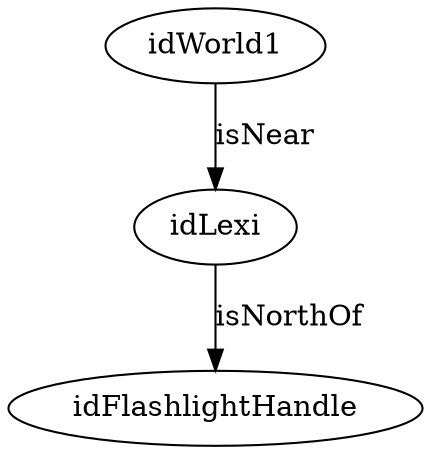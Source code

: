 strict digraph  {
idWorld1 [node_type=entity_node, root=root];
idLexi;
idFlashlightHandle;
idWorld1 -> idLexi  [edge_type=relationship, label=isNear];
idLexi -> idFlashlightHandle  [edge_type=relationship, label=isNorthOf];
}
